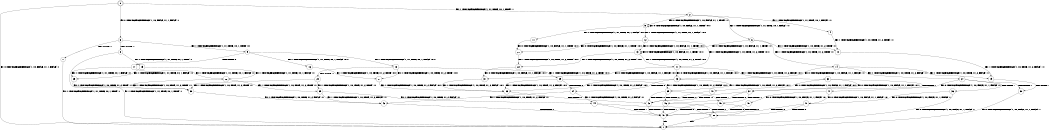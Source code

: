 digraph BCG {
size = "7, 10.5";
center = TRUE;
node [shape = circle];
0 [peripheries = 2];
0 -> 1 [label = "EX !0 !ATOMIC_EXCH_BRANCH (1, +0, FALSE, +1, 1, FALSE) !::"];
0 -> 2 [label = "EX !1 !ATOMIC_EXCH_BRANCH (1, +1, TRUE, +0, 1, TRUE) !::"];
0 -> 3 [label = "EX !0 !ATOMIC_EXCH_BRANCH (1, +0, FALSE, +1, 1, FALSE) !::"];
2 -> 4 [label = "EX !1 !ATOMIC_EXCH_BRANCH (1, +1, TRUE, +0, 1, FALSE) !:1:"];
2 -> 5 [label = "EX !0 !ATOMIC_EXCH_BRANCH (1, +0, FALSE, +1, 1, TRUE) !:1:"];
2 -> 6 [label = "EX !1 !ATOMIC_EXCH_BRANCH (1, +1, TRUE, +0, 1, FALSE) !:1:"];
3 -> 7 [label = "TERMINATE !0"];
3 -> 8 [label = "TERMINATE !0"];
3 -> 9 [label = "EX !1 !ATOMIC_EXCH_BRANCH (1, +1, TRUE, +0, 1, TRUE) !:0:"];
4 -> 10 [label = "EX !1 !ATOMIC_EXCH_BRANCH (1, +0, TRUE, +1, 2, TRUE) !:1:"];
5 -> 11 [label = "EX !1 !ATOMIC_EXCH_BRANCH (1, +1, TRUE, +0, 1, FALSE) !:0:1:"];
5 -> 12 [label = "EX !1 !ATOMIC_EXCH_BRANCH (1, +1, TRUE, +0, 1, FALSE) !:0:1:"];
5 -> 5 [label = "EX !0 !ATOMIC_EXCH_BRANCH (1, +0, FALSE, +1, 1, TRUE) !:0:1:"];
6 -> 10 [label = "EX !1 !ATOMIC_EXCH_BRANCH (1, +0, TRUE, +1, 2, TRUE) !:1:"];
6 -> 13 [label = "EX !0 !ATOMIC_EXCH_BRANCH (1, +0, FALSE, +1, 1, TRUE) !:1:"];
6 -> 14 [label = "EX !1 !ATOMIC_EXCH_BRANCH (1, +0, TRUE, +1, 2, TRUE) !:1:"];
7 -> 1 [label = "EX !1 !ATOMIC_EXCH_BRANCH (1, +1, TRUE, +0, 1, TRUE) !::"];
8 -> 1 [label = "EX !1 !ATOMIC_EXCH_BRANCH (1, +1, TRUE, +0, 1, TRUE) !::"];
8 -> 15 [label = "EX !1 !ATOMIC_EXCH_BRANCH (1, +1, TRUE, +0, 1, TRUE) !::"];
9 -> 16 [label = "EX !1 !ATOMIC_EXCH_BRANCH (1, +1, TRUE, +0, 1, FALSE) !:0:1:"];
9 -> 17 [label = "TERMINATE !0"];
9 -> 18 [label = "EX !1 !ATOMIC_EXCH_BRANCH (1, +1, TRUE, +0, 1, FALSE) !:0:1:"];
10 -> 19 [label = "EX !1 !ATOMIC_EXCH_BRANCH (1, +0, TRUE, +1, 2, FALSE) !:1:"];
11 -> 20 [label = "EX !0 !ATOMIC_EXCH_BRANCH (1, +0, FALSE, +1, 1, TRUE) !:0:1:"];
12 -> 20 [label = "EX !0 !ATOMIC_EXCH_BRANCH (1, +0, FALSE, +1, 1, TRUE) !:0:1:"];
12 -> 21 [label = "EX !1 !ATOMIC_EXCH_BRANCH (1, +0, TRUE, +1, 2, TRUE) !:0:1:"];
12 -> 13 [label = "EX !0 !ATOMIC_EXCH_BRANCH (1, +0, FALSE, +1, 1, TRUE) !:0:1:"];
13 -> 22 [label = "EX !1 !ATOMIC_EXCH_BRANCH (1, +0, TRUE, +1, 2, TRUE) !:0:1:"];
13 -> 21 [label = "EX !1 !ATOMIC_EXCH_BRANCH (1, +0, TRUE, +1, 2, TRUE) !:0:1:"];
13 -> 13 [label = "EX !0 !ATOMIC_EXCH_BRANCH (1, +0, FALSE, +1, 1, TRUE) !:0:1:"];
14 -> 19 [label = "EX !1 !ATOMIC_EXCH_BRANCH (1, +0, TRUE, +1, 2, FALSE) !:1:"];
14 -> 23 [label = "EX !0 !ATOMIC_EXCH_BRANCH (1, +0, FALSE, +1, 1, FALSE) !:1:"];
14 -> 24 [label = "EX !1 !ATOMIC_EXCH_BRANCH (1, +0, TRUE, +1, 2, FALSE) !:1:"];
15 -> 25 [label = "EX !1 !ATOMIC_EXCH_BRANCH (1, +1, TRUE, +0, 1, FALSE) !:1:"];
15 -> 26 [label = "EX !1 !ATOMIC_EXCH_BRANCH (1, +1, TRUE, +0, 1, FALSE) !:1:"];
16 -> 27 [label = "EX !1 !ATOMIC_EXCH_BRANCH (1, +0, TRUE, +1, 2, TRUE) !:0:1:"];
17 -> 25 [label = "EX !1 !ATOMIC_EXCH_BRANCH (1, +1, TRUE, +0, 1, FALSE) !:1:"];
17 -> 26 [label = "EX !1 !ATOMIC_EXCH_BRANCH (1, +1, TRUE, +0, 1, FALSE) !:1:"];
18 -> 27 [label = "EX !1 !ATOMIC_EXCH_BRANCH (1, +0, TRUE, +1, 2, TRUE) !:0:1:"];
18 -> 28 [label = "TERMINATE !0"];
18 -> 29 [label = "EX !1 !ATOMIC_EXCH_BRANCH (1, +0, TRUE, +1, 2, TRUE) !:0:1:"];
19 -> 30 [label = "TERMINATE !1"];
20 -> 22 [label = "EX !1 !ATOMIC_EXCH_BRANCH (1, +0, TRUE, +1, 2, TRUE) !:0:1:"];
21 -> 31 [label = "EX !0 !ATOMIC_EXCH_BRANCH (1, +0, FALSE, +1, 1, FALSE) !:0:1:"];
21 -> 32 [label = "EX !1 !ATOMIC_EXCH_BRANCH (1, +0, TRUE, +1, 2, FALSE) !:0:1:"];
21 -> 23 [label = "EX !0 !ATOMIC_EXCH_BRANCH (1, +0, FALSE, +1, 1, FALSE) !:0:1:"];
22 -> 31 [label = "EX !0 !ATOMIC_EXCH_BRANCH (1, +0, FALSE, +1, 1, FALSE) !:0:1:"];
23 -> 33 [label = "EX !1 !ATOMIC_EXCH_BRANCH (1, +0, TRUE, +1, 2, FALSE) !:0:1:"];
23 -> 34 [label = "TERMINATE !0"];
23 -> 35 [label = "EX !1 !ATOMIC_EXCH_BRANCH (1, +0, TRUE, +1, 2, FALSE) !:0:1:"];
24 -> 30 [label = "TERMINATE !1"];
24 -> 36 [label = "TERMINATE !1"];
24 -> 37 [label = "EX !0 !ATOMIC_EXCH_BRANCH (1, +0, FALSE, +1, 1, FALSE) !:1:"];
25 -> 38 [label = "EX !1 !ATOMIC_EXCH_BRANCH (1, +0, TRUE, +1, 2, TRUE) !:1:"];
26 -> 38 [label = "EX !1 !ATOMIC_EXCH_BRANCH (1, +0, TRUE, +1, 2, TRUE) !:1:"];
26 -> 39 [label = "EX !1 !ATOMIC_EXCH_BRANCH (1, +0, TRUE, +1, 2, TRUE) !:1:"];
27 -> 33 [label = "EX !1 !ATOMIC_EXCH_BRANCH (1, +0, TRUE, +1, 2, FALSE) !:0:1:"];
28 -> 38 [label = "EX !1 !ATOMIC_EXCH_BRANCH (1, +0, TRUE, +1, 2, TRUE) !:1:"];
28 -> 39 [label = "EX !1 !ATOMIC_EXCH_BRANCH (1, +0, TRUE, +1, 2, TRUE) !:1:"];
29 -> 33 [label = "EX !1 !ATOMIC_EXCH_BRANCH (1, +0, TRUE, +1, 2, FALSE) !:0:1:"];
29 -> 34 [label = "TERMINATE !0"];
29 -> 35 [label = "EX !1 !ATOMIC_EXCH_BRANCH (1, +0, TRUE, +1, 2, FALSE) !:0:1:"];
30 -> 1 [label = "EX !0 !ATOMIC_EXCH_BRANCH (1, +0, FALSE, +1, 1, FALSE) !::"];
31 -> 33 [label = "EX !1 !ATOMIC_EXCH_BRANCH (1, +0, TRUE, +1, 2, FALSE) !:0:1:"];
32 -> 40 [label = "EX !0 !ATOMIC_EXCH_BRANCH (1, +0, FALSE, +1, 1, FALSE) !:0:1:"];
32 -> 41 [label = "TERMINATE !1"];
32 -> 37 [label = "EX !0 !ATOMIC_EXCH_BRANCH (1, +0, FALSE, +1, 1, FALSE) !:0:1:"];
33 -> 42 [label = "TERMINATE !0"];
34 -> 43 [label = "EX !1 !ATOMIC_EXCH_BRANCH (1, +0, TRUE, +1, 2, FALSE) !:1:"];
34 -> 44 [label = "EX !1 !ATOMIC_EXCH_BRANCH (1, +0, TRUE, +1, 2, FALSE) !:1:"];
35 -> 42 [label = "TERMINATE !0"];
35 -> 45 [label = "TERMINATE !1"];
35 -> 46 [label = "TERMINATE !0"];
36 -> 1 [label = "EX !0 !ATOMIC_EXCH_BRANCH (1, +0, FALSE, +1, 1, FALSE) !::"];
36 -> 47 [label = "EX !0 !ATOMIC_EXCH_BRANCH (1, +0, FALSE, +1, 1, FALSE) !::"];
37 -> 42 [label = "TERMINATE !0"];
37 -> 45 [label = "TERMINATE !1"];
37 -> 46 [label = "TERMINATE !0"];
38 -> 43 [label = "EX !1 !ATOMIC_EXCH_BRANCH (1, +0, TRUE, +1, 2, FALSE) !:1:"];
39 -> 43 [label = "EX !1 !ATOMIC_EXCH_BRANCH (1, +0, TRUE, +1, 2, FALSE) !:1:"];
39 -> 44 [label = "EX !1 !ATOMIC_EXCH_BRANCH (1, +0, TRUE, +1, 2, FALSE) !:1:"];
40 -> 42 [label = "TERMINATE !0"];
41 -> 48 [label = "EX !0 !ATOMIC_EXCH_BRANCH (1, +0, FALSE, +1, 1, FALSE) !:0:"];
41 -> 47 [label = "EX !0 !ATOMIC_EXCH_BRANCH (1, +0, FALSE, +1, 1, FALSE) !:0:"];
42 -> 49 [label = "TERMINATE !1"];
43 -> 49 [label = "TERMINATE !1"];
44 -> 49 [label = "TERMINATE !1"];
44 -> 50 [label = "TERMINATE !1"];
45 -> 49 [label = "TERMINATE !0"];
45 -> 50 [label = "TERMINATE !0"];
46 -> 49 [label = "TERMINATE !1"];
46 -> 50 [label = "TERMINATE !1"];
47 -> 49 [label = "TERMINATE !0"];
47 -> 50 [label = "TERMINATE !0"];
48 -> 49 [label = "TERMINATE !0"];
49 -> 1 [label = "exit"];
50 -> 1 [label = "exit"];
}
